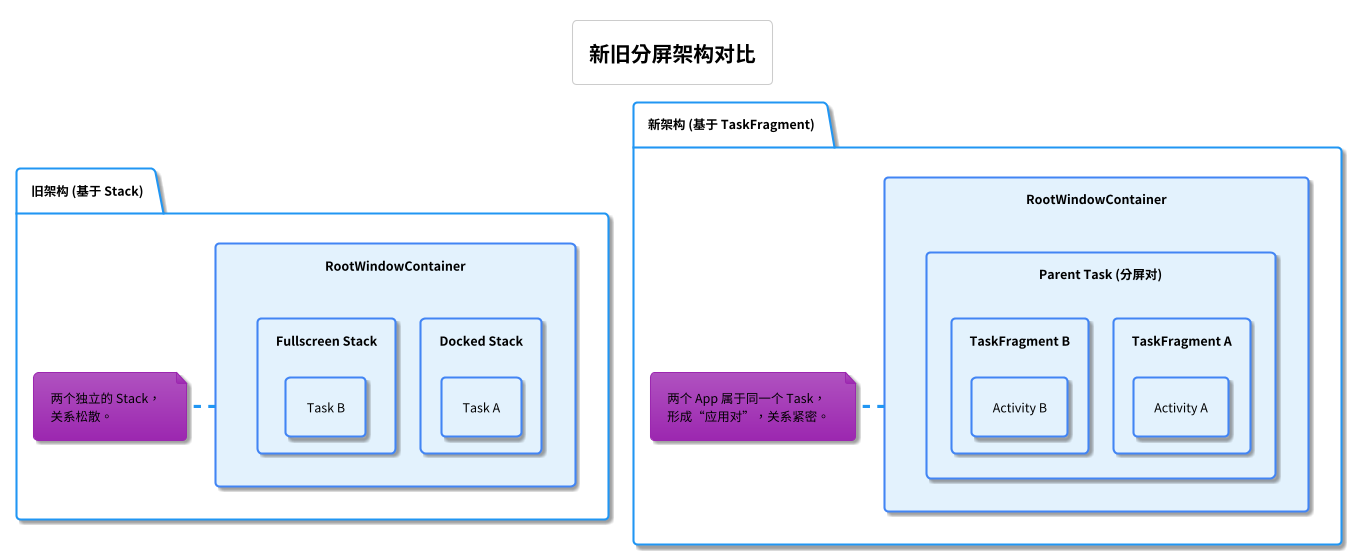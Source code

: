 @startuml
!theme materia
skinparam defaultFontName "Noto Sans CJK TC"
skinparam defaultFontColor #000000

skinparam rectangle {
    borderColor #4285F4
    borderThickness 2
    backgroundColor #E3F2FD
}

title 新旧分屏架构对比

package "旧架构 (基于 Stack)" {
    rectangle "RootWindowContainer" as RWC1 {
        rectangle "Docked Stack" as DS {
            rectangle "Task A"
        }
        rectangle "Fullscreen Stack" as FS {
            rectangle "Task B"
        }
    }
    note right of RWC1
        两个独立的 Stack，
        关系松散。
    end note
}

package "新架构 (基于 TaskFragment)" {
     rectangle "RootWindowContainer" as RWC2 {
        rectangle "<b>Parent Task (分屏对)</b>" as PT {
             rectangle "<b>TaskFragment A</b>" as TF1 {
                rectangle "Activity A"
             }
             rectangle "<b>TaskFragment B</b>" as TF2 {
                rectangle "Activity B"
             }
        }
     }
     note right of RWC2
        两个 App 属于同一个 Task，
        形成“应用对”，关系紧密。
     end note
}

@enduml